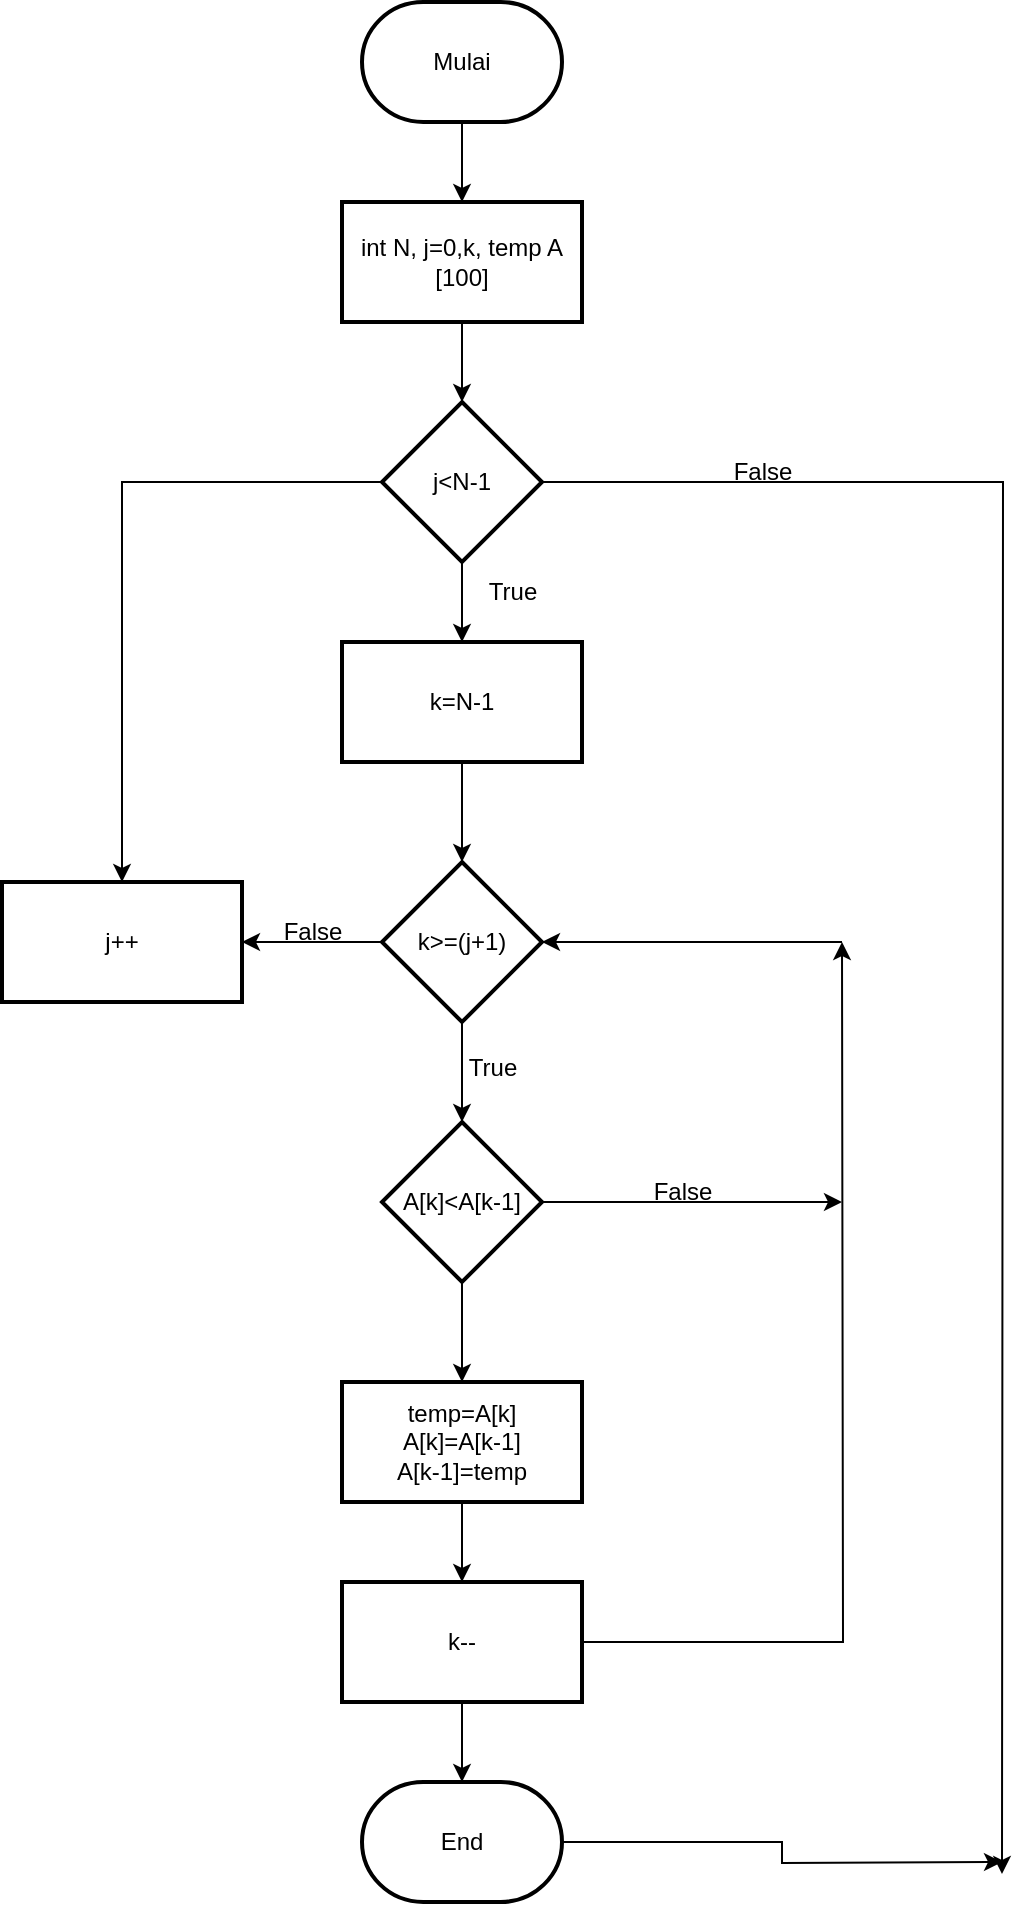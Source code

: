 <mxfile version="22.1.16" type="device">
  <diagram name="Page-1" id="g6M1oHX1x2r_yiUw0uCC">
    <mxGraphModel dx="880" dy="1526" grid="1" gridSize="10" guides="1" tooltips="1" connect="1" arrows="1" fold="1" page="1" pageScale="1" pageWidth="850" pageHeight="1100" math="0" shadow="0">
      <root>
        <mxCell id="0" />
        <mxCell id="1" parent="0" />
        <mxCell id="71-jo-zmqkuM9QX7JaMQ-3" value="" style="edgeStyle=orthogonalEdgeStyle;rounded=0;orthogonalLoop=1;jettySize=auto;html=1;" edge="1" parent="1" source="71-jo-zmqkuM9QX7JaMQ-1" target="71-jo-zmqkuM9QX7JaMQ-2">
          <mxGeometry relative="1" as="geometry" />
        </mxCell>
        <mxCell id="71-jo-zmqkuM9QX7JaMQ-1" value="Mulai" style="strokeWidth=2;html=1;shape=mxgraph.flowchart.terminator;whiteSpace=wrap;" vertex="1" parent="1">
          <mxGeometry x="410" y="-250" width="100" height="60" as="geometry" />
        </mxCell>
        <mxCell id="71-jo-zmqkuM9QX7JaMQ-7" value="" style="edgeStyle=orthogonalEdgeStyle;rounded=0;orthogonalLoop=1;jettySize=auto;html=1;" edge="1" parent="1" source="71-jo-zmqkuM9QX7JaMQ-2" target="71-jo-zmqkuM9QX7JaMQ-6">
          <mxGeometry relative="1" as="geometry" />
        </mxCell>
        <mxCell id="71-jo-zmqkuM9QX7JaMQ-2" value="int N, j=0,k, temp A [100]" style="whiteSpace=wrap;html=1;strokeWidth=2;" vertex="1" parent="1">
          <mxGeometry x="400" y="-150" width="120" height="60" as="geometry" />
        </mxCell>
        <mxCell id="71-jo-zmqkuM9QX7JaMQ-9" value="" style="edgeStyle=orthogonalEdgeStyle;rounded=0;orthogonalLoop=1;jettySize=auto;html=1;" edge="1" parent="1" source="71-jo-zmqkuM9QX7JaMQ-6" target="71-jo-zmqkuM9QX7JaMQ-8">
          <mxGeometry relative="1" as="geometry" />
        </mxCell>
        <mxCell id="71-jo-zmqkuM9QX7JaMQ-22" style="edgeStyle=orthogonalEdgeStyle;rounded=0;orthogonalLoop=1;jettySize=auto;html=1;" edge="1" parent="1" source="71-jo-zmqkuM9QX7JaMQ-6" target="71-jo-zmqkuM9QX7JaMQ-14">
          <mxGeometry relative="1" as="geometry" />
        </mxCell>
        <mxCell id="71-jo-zmqkuM9QX7JaMQ-42" style="edgeStyle=orthogonalEdgeStyle;rounded=0;orthogonalLoop=1;jettySize=auto;html=1;" edge="1" parent="1" source="71-jo-zmqkuM9QX7JaMQ-6">
          <mxGeometry relative="1" as="geometry">
            <mxPoint x="730" y="686" as="targetPoint" />
          </mxGeometry>
        </mxCell>
        <mxCell id="71-jo-zmqkuM9QX7JaMQ-6" value="j&amp;lt;N-1" style="rhombus;whiteSpace=wrap;html=1;strokeWidth=2;" vertex="1" parent="1">
          <mxGeometry x="420" y="-50" width="80" height="80" as="geometry" />
        </mxCell>
        <mxCell id="71-jo-zmqkuM9QX7JaMQ-11" value="" style="edgeStyle=orthogonalEdgeStyle;rounded=0;orthogonalLoop=1;jettySize=auto;html=1;" edge="1" parent="1" source="71-jo-zmqkuM9QX7JaMQ-8" target="71-jo-zmqkuM9QX7JaMQ-10">
          <mxGeometry relative="1" as="geometry" />
        </mxCell>
        <mxCell id="71-jo-zmqkuM9QX7JaMQ-8" value="k=N-1" style="whiteSpace=wrap;html=1;strokeWidth=2;" vertex="1" parent="1">
          <mxGeometry x="400" y="70" width="120" height="60" as="geometry" />
        </mxCell>
        <mxCell id="71-jo-zmqkuM9QX7JaMQ-13" value="" style="edgeStyle=orthogonalEdgeStyle;rounded=0;orthogonalLoop=1;jettySize=auto;html=1;" edge="1" parent="1" source="71-jo-zmqkuM9QX7JaMQ-10" target="71-jo-zmqkuM9QX7JaMQ-12">
          <mxGeometry relative="1" as="geometry" />
        </mxCell>
        <mxCell id="71-jo-zmqkuM9QX7JaMQ-23" style="edgeStyle=orthogonalEdgeStyle;rounded=0;orthogonalLoop=1;jettySize=auto;html=1;entryX=1;entryY=0.5;entryDx=0;entryDy=0;" edge="1" parent="1" source="71-jo-zmqkuM9QX7JaMQ-10" target="71-jo-zmqkuM9QX7JaMQ-14">
          <mxGeometry relative="1" as="geometry" />
        </mxCell>
        <mxCell id="71-jo-zmqkuM9QX7JaMQ-10" value="k&amp;gt;=(j+1)" style="rhombus;whiteSpace=wrap;html=1;strokeWidth=2;" vertex="1" parent="1">
          <mxGeometry x="420" y="180" width="80" height="80" as="geometry" />
        </mxCell>
        <mxCell id="71-jo-zmqkuM9QX7JaMQ-25" value="" style="edgeStyle=orthogonalEdgeStyle;rounded=0;orthogonalLoop=1;jettySize=auto;html=1;" edge="1" parent="1" source="71-jo-zmqkuM9QX7JaMQ-12" target="71-jo-zmqkuM9QX7JaMQ-24">
          <mxGeometry relative="1" as="geometry" />
        </mxCell>
        <mxCell id="71-jo-zmqkuM9QX7JaMQ-33" style="edgeStyle=orthogonalEdgeStyle;rounded=0;orthogonalLoop=1;jettySize=auto;html=1;" edge="1" parent="1" source="71-jo-zmqkuM9QX7JaMQ-12">
          <mxGeometry relative="1" as="geometry">
            <mxPoint x="650" y="350" as="targetPoint" />
          </mxGeometry>
        </mxCell>
        <mxCell id="71-jo-zmqkuM9QX7JaMQ-12" value="A[k]&amp;lt;A[k-1]" style="rhombus;whiteSpace=wrap;html=1;strokeWidth=2;" vertex="1" parent="1">
          <mxGeometry x="420" y="310" width="80" height="80" as="geometry" />
        </mxCell>
        <mxCell id="71-jo-zmqkuM9QX7JaMQ-14" value="j++" style="whiteSpace=wrap;html=1;strokeWidth=2;" vertex="1" parent="1">
          <mxGeometry x="230" y="190" width="120" height="60" as="geometry" />
        </mxCell>
        <mxCell id="71-jo-zmqkuM9QX7JaMQ-27" value="" style="edgeStyle=orthogonalEdgeStyle;rounded=0;orthogonalLoop=1;jettySize=auto;html=1;" edge="1" parent="1" source="71-jo-zmqkuM9QX7JaMQ-24" target="71-jo-zmqkuM9QX7JaMQ-26">
          <mxGeometry relative="1" as="geometry" />
        </mxCell>
        <mxCell id="71-jo-zmqkuM9QX7JaMQ-24" value="temp=A[k]&lt;br&gt;A[k]=A[k-1]&lt;br&gt;A[k-1]=temp" style="whiteSpace=wrap;html=1;strokeWidth=2;" vertex="1" parent="1">
          <mxGeometry x="400" y="440" width="120" height="60" as="geometry" />
        </mxCell>
        <mxCell id="71-jo-zmqkuM9QX7JaMQ-30" style="edgeStyle=orthogonalEdgeStyle;rounded=0;orthogonalLoop=1;jettySize=auto;html=1;" edge="1" parent="1" source="71-jo-zmqkuM9QX7JaMQ-26">
          <mxGeometry relative="1" as="geometry">
            <mxPoint x="650" y="220" as="targetPoint" />
          </mxGeometry>
        </mxCell>
        <mxCell id="71-jo-zmqkuM9QX7JaMQ-26" value="k--" style="whiteSpace=wrap;html=1;strokeWidth=2;" vertex="1" parent="1">
          <mxGeometry x="400" y="540" width="120" height="60" as="geometry" />
        </mxCell>
        <mxCell id="71-jo-zmqkuM9QX7JaMQ-32" style="edgeStyle=orthogonalEdgeStyle;rounded=0;orthogonalLoop=1;jettySize=auto;html=1;entryX=1;entryY=0.5;entryDx=0;entryDy=0;" edge="1" parent="1" target="71-jo-zmqkuM9QX7JaMQ-10">
          <mxGeometry relative="1" as="geometry">
            <mxPoint x="650" y="220" as="sourcePoint" />
            <mxPoint x="680" y="235" as="targetPoint" />
            <Array as="points">
              <mxPoint x="510" y="220" />
              <mxPoint x="510" y="220" />
            </Array>
          </mxGeometry>
        </mxCell>
        <mxCell id="71-jo-zmqkuM9QX7JaMQ-34" value="True" style="text;html=1;align=center;verticalAlign=middle;resizable=0;points=[];autosize=1;strokeColor=none;fillColor=none;" vertex="1" parent="1">
          <mxGeometry x="460" y="30" width="50" height="30" as="geometry" />
        </mxCell>
        <mxCell id="71-jo-zmqkuM9QX7JaMQ-35" value="False" style="text;html=1;align=center;verticalAlign=middle;resizable=0;points=[];autosize=1;strokeColor=none;fillColor=none;" vertex="1" parent="1">
          <mxGeometry x="360" y="200" width="50" height="30" as="geometry" />
        </mxCell>
        <mxCell id="71-jo-zmqkuM9QX7JaMQ-36" value="False" style="text;html=1;align=center;verticalAlign=middle;resizable=0;points=[];autosize=1;strokeColor=none;fillColor=none;" vertex="1" parent="1">
          <mxGeometry x="545" y="330" width="50" height="30" as="geometry" />
        </mxCell>
        <mxCell id="71-jo-zmqkuM9QX7JaMQ-37" value="True" style="text;html=1;align=center;verticalAlign=middle;resizable=0;points=[];autosize=1;strokeColor=none;fillColor=none;" vertex="1" parent="1">
          <mxGeometry x="450" y="268" width="50" height="30" as="geometry" />
        </mxCell>
        <mxCell id="71-jo-zmqkuM9QX7JaMQ-43" style="edgeStyle=orthogonalEdgeStyle;rounded=0;orthogonalLoop=1;jettySize=auto;html=1;" edge="1" parent="1" source="71-jo-zmqkuM9QX7JaMQ-39">
          <mxGeometry relative="1" as="geometry">
            <mxPoint x="730" y="680" as="targetPoint" />
          </mxGeometry>
        </mxCell>
        <mxCell id="71-jo-zmqkuM9QX7JaMQ-39" value="End" style="strokeWidth=2;html=1;shape=mxgraph.flowchart.terminator;whiteSpace=wrap;" vertex="1" parent="1">
          <mxGeometry x="410" y="640" width="100" height="60" as="geometry" />
        </mxCell>
        <mxCell id="71-jo-zmqkuM9QX7JaMQ-40" style="edgeStyle=orthogonalEdgeStyle;rounded=0;orthogonalLoop=1;jettySize=auto;html=1;entryX=0.5;entryY=0;entryDx=0;entryDy=0;entryPerimeter=0;" edge="1" parent="1" source="71-jo-zmqkuM9QX7JaMQ-26" target="71-jo-zmqkuM9QX7JaMQ-39">
          <mxGeometry relative="1" as="geometry" />
        </mxCell>
        <mxCell id="71-jo-zmqkuM9QX7JaMQ-45" value="False" style="text;html=1;align=center;verticalAlign=middle;resizable=0;points=[];autosize=1;strokeColor=none;fillColor=none;" vertex="1" parent="1">
          <mxGeometry x="585" y="-30" width="50" height="30" as="geometry" />
        </mxCell>
      </root>
    </mxGraphModel>
  </diagram>
</mxfile>
